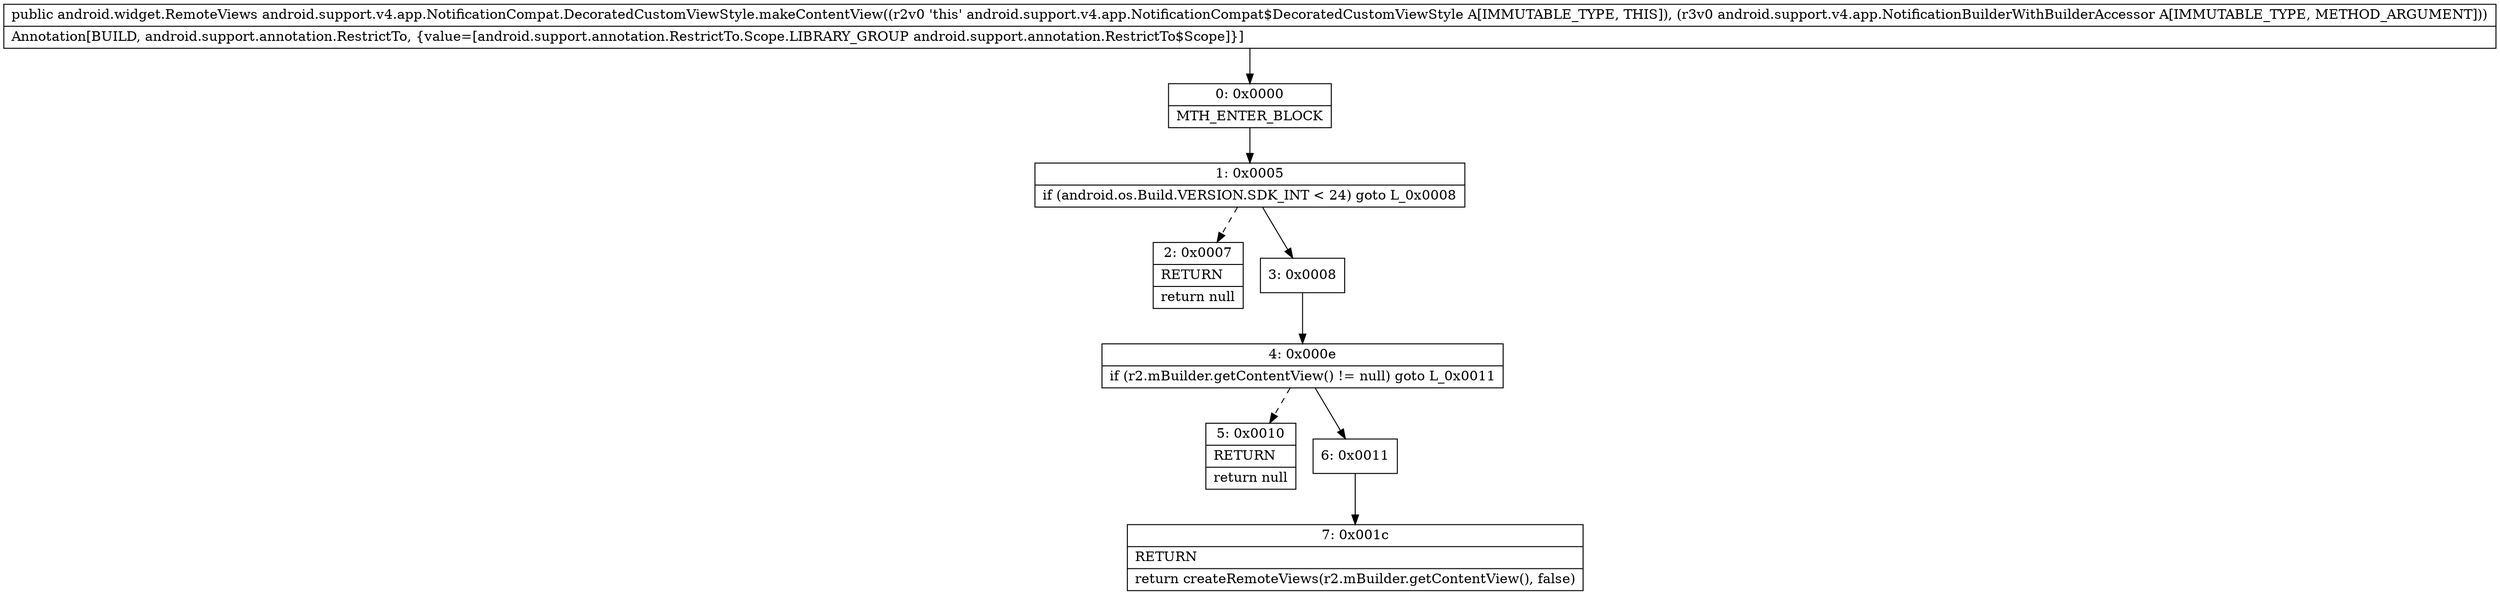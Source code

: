 digraph "CFG forandroid.support.v4.app.NotificationCompat.DecoratedCustomViewStyle.makeContentView(Landroid\/support\/v4\/app\/NotificationBuilderWithBuilderAccessor;)Landroid\/widget\/RemoteViews;" {
Node_0 [shape=record,label="{0\:\ 0x0000|MTH_ENTER_BLOCK\l}"];
Node_1 [shape=record,label="{1\:\ 0x0005|if (android.os.Build.VERSION.SDK_INT \< 24) goto L_0x0008\l}"];
Node_2 [shape=record,label="{2\:\ 0x0007|RETURN\l|return null\l}"];
Node_3 [shape=record,label="{3\:\ 0x0008}"];
Node_4 [shape=record,label="{4\:\ 0x000e|if (r2.mBuilder.getContentView() != null) goto L_0x0011\l}"];
Node_5 [shape=record,label="{5\:\ 0x0010|RETURN\l|return null\l}"];
Node_6 [shape=record,label="{6\:\ 0x0011}"];
Node_7 [shape=record,label="{7\:\ 0x001c|RETURN\l|return createRemoteViews(r2.mBuilder.getContentView(), false)\l}"];
MethodNode[shape=record,label="{public android.widget.RemoteViews android.support.v4.app.NotificationCompat.DecoratedCustomViewStyle.makeContentView((r2v0 'this' android.support.v4.app.NotificationCompat$DecoratedCustomViewStyle A[IMMUTABLE_TYPE, THIS]), (r3v0 android.support.v4.app.NotificationBuilderWithBuilderAccessor A[IMMUTABLE_TYPE, METHOD_ARGUMENT]))  | Annotation[BUILD, android.support.annotation.RestrictTo, \{value=[android.support.annotation.RestrictTo.Scope.LIBRARY_GROUP android.support.annotation.RestrictTo$Scope]\}]\l}"];
MethodNode -> Node_0;
Node_0 -> Node_1;
Node_1 -> Node_2[style=dashed];
Node_1 -> Node_3;
Node_3 -> Node_4;
Node_4 -> Node_5[style=dashed];
Node_4 -> Node_6;
Node_6 -> Node_7;
}


